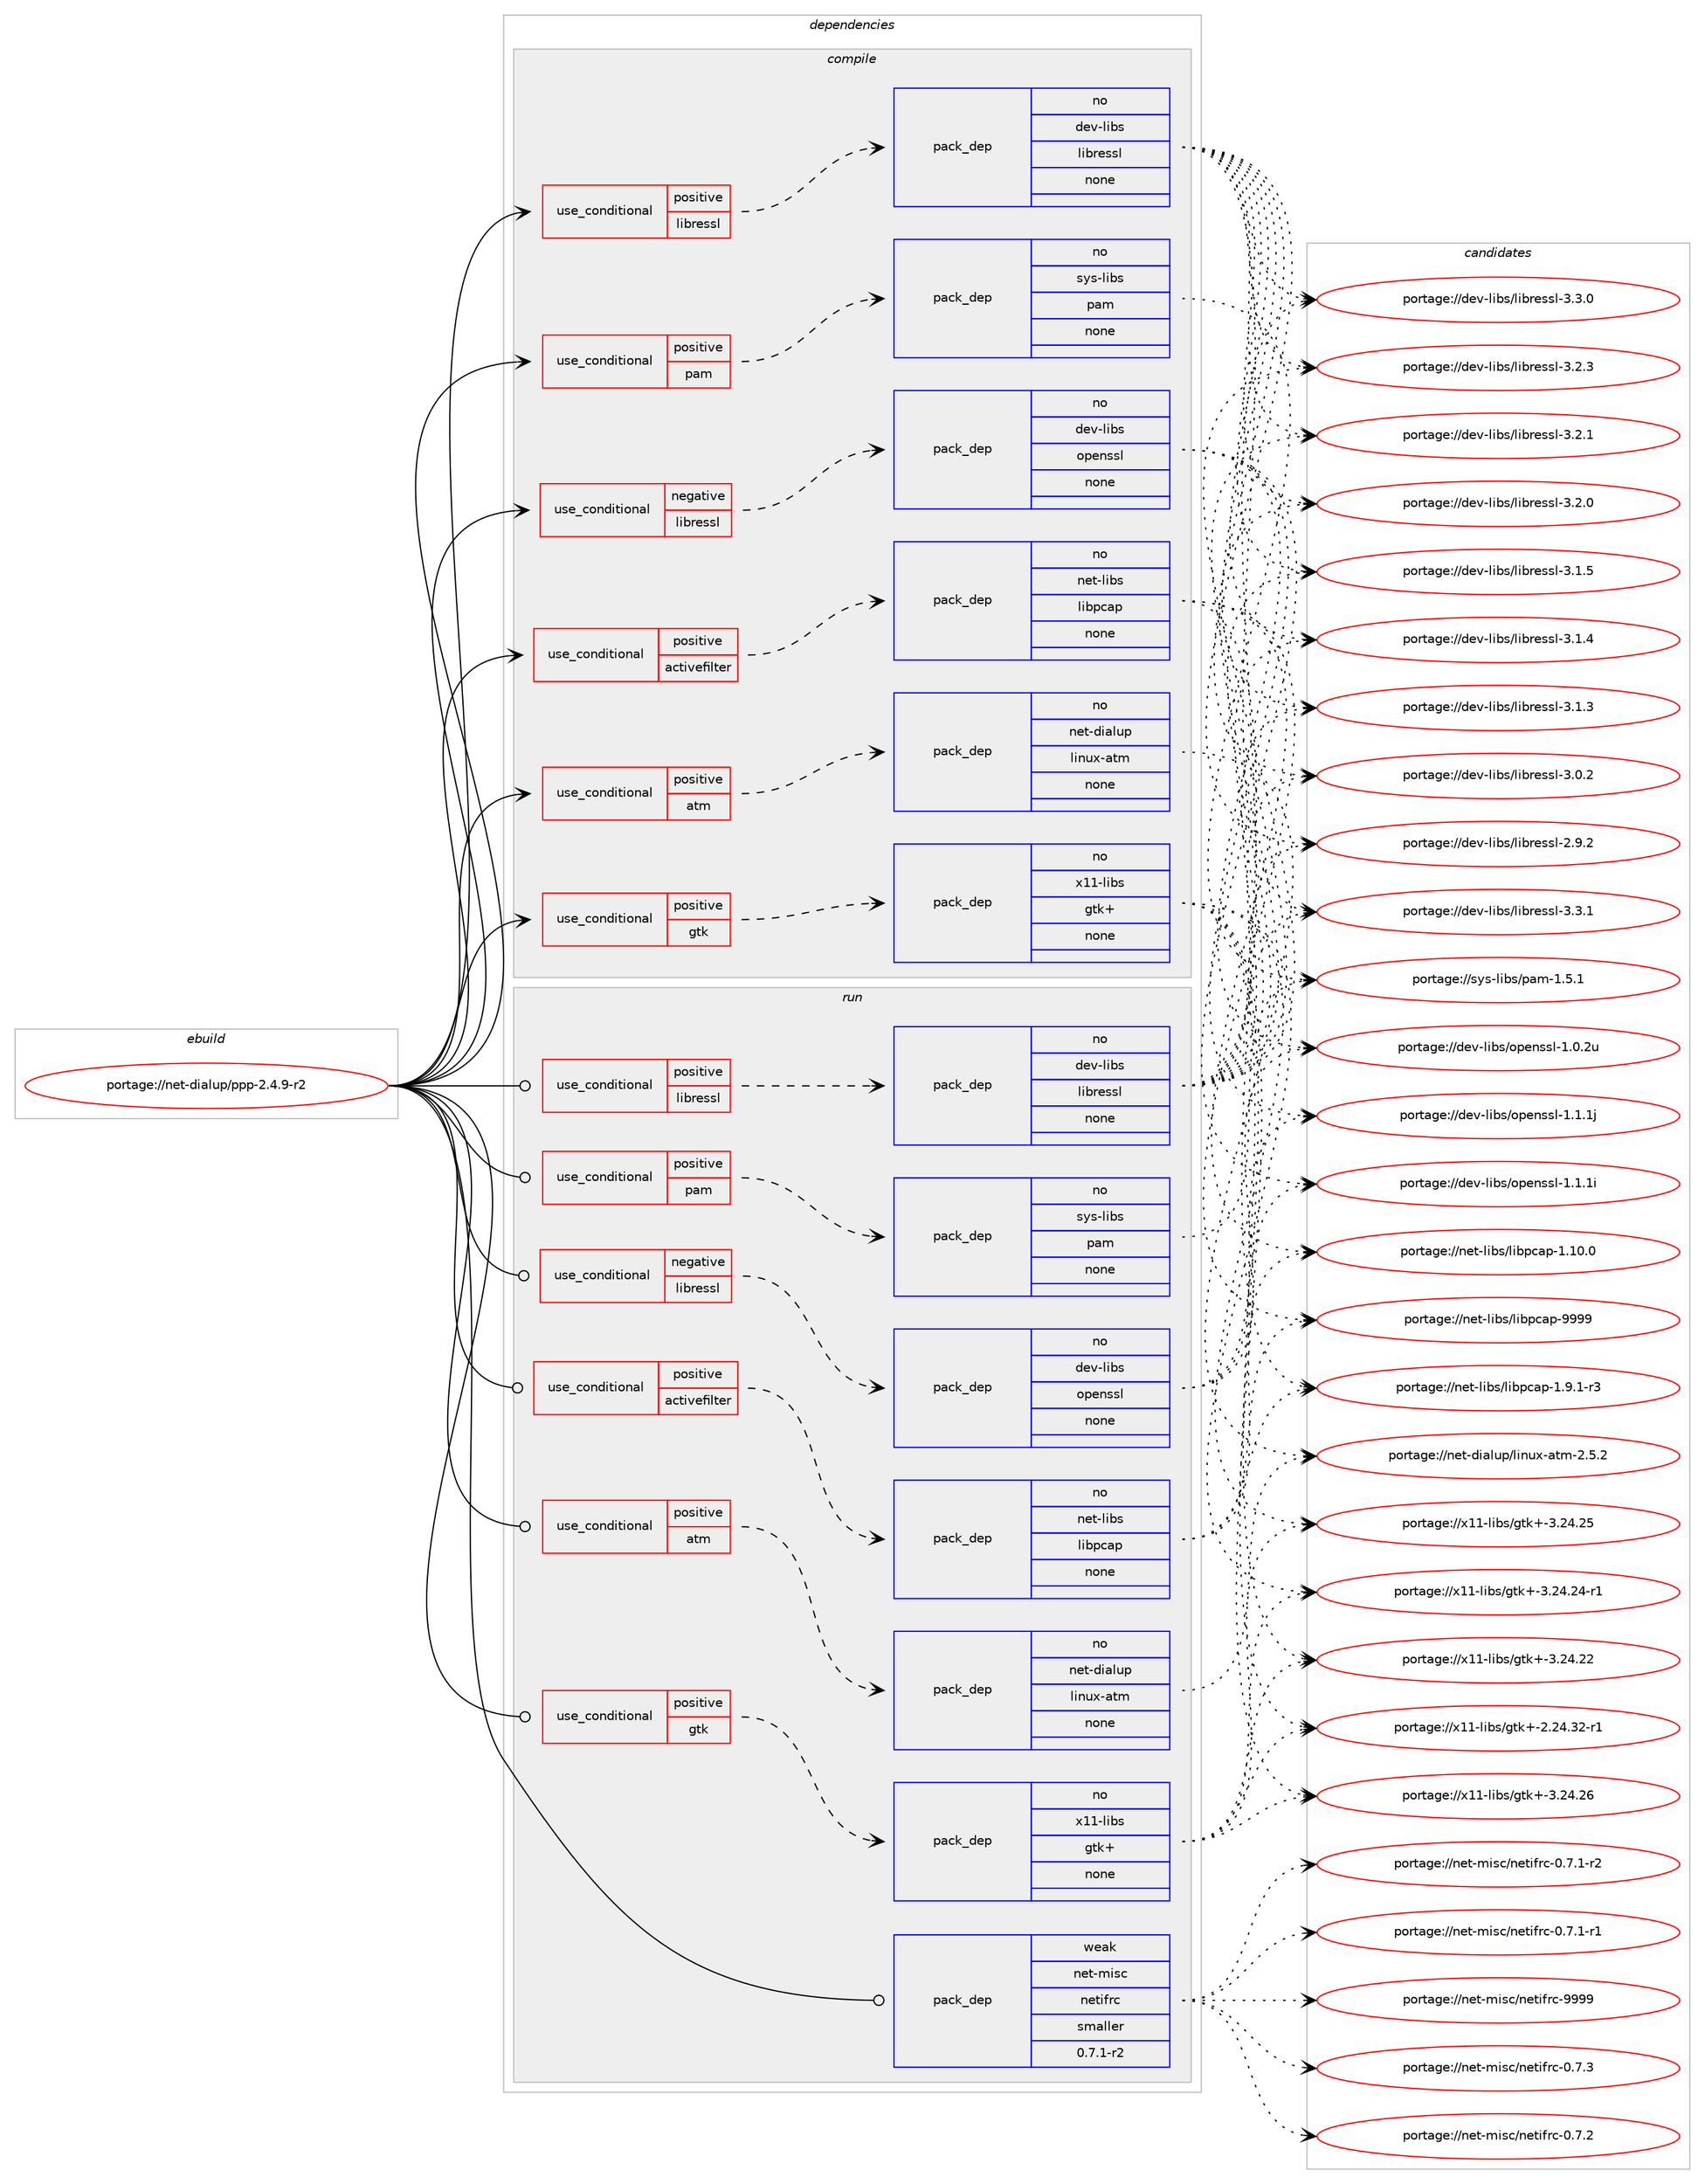 digraph prolog {

# *************
# Graph options
# *************

newrank=true;
concentrate=true;
compound=true;
graph [rankdir=LR,fontname=Helvetica,fontsize=10,ranksep=1.5];#, ranksep=2.5, nodesep=0.2];
edge  [arrowhead=vee];
node  [fontname=Helvetica,fontsize=10];

# **********
# The ebuild
# **********

subgraph cluster_leftcol {
color=gray;
rank=same;
label=<<i>ebuild</i>>;
id [label="portage://net-dialup/ppp-2.4.9-r2", color=red, width=4, href="../net-dialup/ppp-2.4.9-r2.svg"];
}

# ****************
# The dependencies
# ****************

subgraph cluster_midcol {
color=gray;
label=<<i>dependencies</i>>;
subgraph cluster_compile {
fillcolor="#eeeeee";
style=filled;
label=<<i>compile</i>>;
subgraph cond2743 {
dependency10214 [label=<<TABLE BORDER="0" CELLBORDER="1" CELLSPACING="0" CELLPADDING="4"><TR><TD ROWSPAN="3" CELLPADDING="10">use_conditional</TD></TR><TR><TD>negative</TD></TR><TR><TD>libressl</TD></TR></TABLE>>, shape=none, color=red];
subgraph pack7367 {
dependency10215 [label=<<TABLE BORDER="0" CELLBORDER="1" CELLSPACING="0" CELLPADDING="4" WIDTH="220"><TR><TD ROWSPAN="6" CELLPADDING="30">pack_dep</TD></TR><TR><TD WIDTH="110">no</TD></TR><TR><TD>dev-libs</TD></TR><TR><TD>openssl</TD></TR><TR><TD>none</TD></TR><TR><TD></TD></TR></TABLE>>, shape=none, color=blue];
}
dependency10214:e -> dependency10215:w [weight=20,style="dashed",arrowhead="vee"];
}
id:e -> dependency10214:w [weight=20,style="solid",arrowhead="vee"];
subgraph cond2744 {
dependency10216 [label=<<TABLE BORDER="0" CELLBORDER="1" CELLSPACING="0" CELLPADDING="4"><TR><TD ROWSPAN="3" CELLPADDING="10">use_conditional</TD></TR><TR><TD>positive</TD></TR><TR><TD>activefilter</TD></TR></TABLE>>, shape=none, color=red];
subgraph pack7368 {
dependency10217 [label=<<TABLE BORDER="0" CELLBORDER="1" CELLSPACING="0" CELLPADDING="4" WIDTH="220"><TR><TD ROWSPAN="6" CELLPADDING="30">pack_dep</TD></TR><TR><TD WIDTH="110">no</TD></TR><TR><TD>net-libs</TD></TR><TR><TD>libpcap</TD></TR><TR><TD>none</TD></TR><TR><TD></TD></TR></TABLE>>, shape=none, color=blue];
}
dependency10216:e -> dependency10217:w [weight=20,style="dashed",arrowhead="vee"];
}
id:e -> dependency10216:w [weight=20,style="solid",arrowhead="vee"];
subgraph cond2745 {
dependency10218 [label=<<TABLE BORDER="0" CELLBORDER="1" CELLSPACING="0" CELLPADDING="4"><TR><TD ROWSPAN="3" CELLPADDING="10">use_conditional</TD></TR><TR><TD>positive</TD></TR><TR><TD>atm</TD></TR></TABLE>>, shape=none, color=red];
subgraph pack7369 {
dependency10219 [label=<<TABLE BORDER="0" CELLBORDER="1" CELLSPACING="0" CELLPADDING="4" WIDTH="220"><TR><TD ROWSPAN="6" CELLPADDING="30">pack_dep</TD></TR><TR><TD WIDTH="110">no</TD></TR><TR><TD>net-dialup</TD></TR><TR><TD>linux-atm</TD></TR><TR><TD>none</TD></TR><TR><TD></TD></TR></TABLE>>, shape=none, color=blue];
}
dependency10218:e -> dependency10219:w [weight=20,style="dashed",arrowhead="vee"];
}
id:e -> dependency10218:w [weight=20,style="solid",arrowhead="vee"];
subgraph cond2746 {
dependency10220 [label=<<TABLE BORDER="0" CELLBORDER="1" CELLSPACING="0" CELLPADDING="4"><TR><TD ROWSPAN="3" CELLPADDING="10">use_conditional</TD></TR><TR><TD>positive</TD></TR><TR><TD>gtk</TD></TR></TABLE>>, shape=none, color=red];
subgraph pack7370 {
dependency10221 [label=<<TABLE BORDER="0" CELLBORDER="1" CELLSPACING="0" CELLPADDING="4" WIDTH="220"><TR><TD ROWSPAN="6" CELLPADDING="30">pack_dep</TD></TR><TR><TD WIDTH="110">no</TD></TR><TR><TD>x11-libs</TD></TR><TR><TD>gtk+</TD></TR><TR><TD>none</TD></TR><TR><TD></TD></TR></TABLE>>, shape=none, color=blue];
}
dependency10220:e -> dependency10221:w [weight=20,style="dashed",arrowhead="vee"];
}
id:e -> dependency10220:w [weight=20,style="solid",arrowhead="vee"];
subgraph cond2747 {
dependency10222 [label=<<TABLE BORDER="0" CELLBORDER="1" CELLSPACING="0" CELLPADDING="4"><TR><TD ROWSPAN="3" CELLPADDING="10">use_conditional</TD></TR><TR><TD>positive</TD></TR><TR><TD>libressl</TD></TR></TABLE>>, shape=none, color=red];
subgraph pack7371 {
dependency10223 [label=<<TABLE BORDER="0" CELLBORDER="1" CELLSPACING="0" CELLPADDING="4" WIDTH="220"><TR><TD ROWSPAN="6" CELLPADDING="30">pack_dep</TD></TR><TR><TD WIDTH="110">no</TD></TR><TR><TD>dev-libs</TD></TR><TR><TD>libressl</TD></TR><TR><TD>none</TD></TR><TR><TD></TD></TR></TABLE>>, shape=none, color=blue];
}
dependency10222:e -> dependency10223:w [weight=20,style="dashed",arrowhead="vee"];
}
id:e -> dependency10222:w [weight=20,style="solid",arrowhead="vee"];
subgraph cond2748 {
dependency10224 [label=<<TABLE BORDER="0" CELLBORDER="1" CELLSPACING="0" CELLPADDING="4"><TR><TD ROWSPAN="3" CELLPADDING="10">use_conditional</TD></TR><TR><TD>positive</TD></TR><TR><TD>pam</TD></TR></TABLE>>, shape=none, color=red];
subgraph pack7372 {
dependency10225 [label=<<TABLE BORDER="0" CELLBORDER="1" CELLSPACING="0" CELLPADDING="4" WIDTH="220"><TR><TD ROWSPAN="6" CELLPADDING="30">pack_dep</TD></TR><TR><TD WIDTH="110">no</TD></TR><TR><TD>sys-libs</TD></TR><TR><TD>pam</TD></TR><TR><TD>none</TD></TR><TR><TD></TD></TR></TABLE>>, shape=none, color=blue];
}
dependency10224:e -> dependency10225:w [weight=20,style="dashed",arrowhead="vee"];
}
id:e -> dependency10224:w [weight=20,style="solid",arrowhead="vee"];
}
subgraph cluster_compileandrun {
fillcolor="#eeeeee";
style=filled;
label=<<i>compile and run</i>>;
}
subgraph cluster_run {
fillcolor="#eeeeee";
style=filled;
label=<<i>run</i>>;
subgraph cond2749 {
dependency10226 [label=<<TABLE BORDER="0" CELLBORDER="1" CELLSPACING="0" CELLPADDING="4"><TR><TD ROWSPAN="3" CELLPADDING="10">use_conditional</TD></TR><TR><TD>negative</TD></TR><TR><TD>libressl</TD></TR></TABLE>>, shape=none, color=red];
subgraph pack7373 {
dependency10227 [label=<<TABLE BORDER="0" CELLBORDER="1" CELLSPACING="0" CELLPADDING="4" WIDTH="220"><TR><TD ROWSPAN="6" CELLPADDING="30">pack_dep</TD></TR><TR><TD WIDTH="110">no</TD></TR><TR><TD>dev-libs</TD></TR><TR><TD>openssl</TD></TR><TR><TD>none</TD></TR><TR><TD></TD></TR></TABLE>>, shape=none, color=blue];
}
dependency10226:e -> dependency10227:w [weight=20,style="dashed",arrowhead="vee"];
}
id:e -> dependency10226:w [weight=20,style="solid",arrowhead="odot"];
subgraph cond2750 {
dependency10228 [label=<<TABLE BORDER="0" CELLBORDER="1" CELLSPACING="0" CELLPADDING="4"><TR><TD ROWSPAN="3" CELLPADDING="10">use_conditional</TD></TR><TR><TD>positive</TD></TR><TR><TD>activefilter</TD></TR></TABLE>>, shape=none, color=red];
subgraph pack7374 {
dependency10229 [label=<<TABLE BORDER="0" CELLBORDER="1" CELLSPACING="0" CELLPADDING="4" WIDTH="220"><TR><TD ROWSPAN="6" CELLPADDING="30">pack_dep</TD></TR><TR><TD WIDTH="110">no</TD></TR><TR><TD>net-libs</TD></TR><TR><TD>libpcap</TD></TR><TR><TD>none</TD></TR><TR><TD></TD></TR></TABLE>>, shape=none, color=blue];
}
dependency10228:e -> dependency10229:w [weight=20,style="dashed",arrowhead="vee"];
}
id:e -> dependency10228:w [weight=20,style="solid",arrowhead="odot"];
subgraph cond2751 {
dependency10230 [label=<<TABLE BORDER="0" CELLBORDER="1" CELLSPACING="0" CELLPADDING="4"><TR><TD ROWSPAN="3" CELLPADDING="10">use_conditional</TD></TR><TR><TD>positive</TD></TR><TR><TD>atm</TD></TR></TABLE>>, shape=none, color=red];
subgraph pack7375 {
dependency10231 [label=<<TABLE BORDER="0" CELLBORDER="1" CELLSPACING="0" CELLPADDING="4" WIDTH="220"><TR><TD ROWSPAN="6" CELLPADDING="30">pack_dep</TD></TR><TR><TD WIDTH="110">no</TD></TR><TR><TD>net-dialup</TD></TR><TR><TD>linux-atm</TD></TR><TR><TD>none</TD></TR><TR><TD></TD></TR></TABLE>>, shape=none, color=blue];
}
dependency10230:e -> dependency10231:w [weight=20,style="dashed",arrowhead="vee"];
}
id:e -> dependency10230:w [weight=20,style="solid",arrowhead="odot"];
subgraph cond2752 {
dependency10232 [label=<<TABLE BORDER="0" CELLBORDER="1" CELLSPACING="0" CELLPADDING="4"><TR><TD ROWSPAN="3" CELLPADDING="10">use_conditional</TD></TR><TR><TD>positive</TD></TR><TR><TD>gtk</TD></TR></TABLE>>, shape=none, color=red];
subgraph pack7376 {
dependency10233 [label=<<TABLE BORDER="0" CELLBORDER="1" CELLSPACING="0" CELLPADDING="4" WIDTH="220"><TR><TD ROWSPAN="6" CELLPADDING="30">pack_dep</TD></TR><TR><TD WIDTH="110">no</TD></TR><TR><TD>x11-libs</TD></TR><TR><TD>gtk+</TD></TR><TR><TD>none</TD></TR><TR><TD></TD></TR></TABLE>>, shape=none, color=blue];
}
dependency10232:e -> dependency10233:w [weight=20,style="dashed",arrowhead="vee"];
}
id:e -> dependency10232:w [weight=20,style="solid",arrowhead="odot"];
subgraph cond2753 {
dependency10234 [label=<<TABLE BORDER="0" CELLBORDER="1" CELLSPACING="0" CELLPADDING="4"><TR><TD ROWSPAN="3" CELLPADDING="10">use_conditional</TD></TR><TR><TD>positive</TD></TR><TR><TD>libressl</TD></TR></TABLE>>, shape=none, color=red];
subgraph pack7377 {
dependency10235 [label=<<TABLE BORDER="0" CELLBORDER="1" CELLSPACING="0" CELLPADDING="4" WIDTH="220"><TR><TD ROWSPAN="6" CELLPADDING="30">pack_dep</TD></TR><TR><TD WIDTH="110">no</TD></TR><TR><TD>dev-libs</TD></TR><TR><TD>libressl</TD></TR><TR><TD>none</TD></TR><TR><TD></TD></TR></TABLE>>, shape=none, color=blue];
}
dependency10234:e -> dependency10235:w [weight=20,style="dashed",arrowhead="vee"];
}
id:e -> dependency10234:w [weight=20,style="solid",arrowhead="odot"];
subgraph cond2754 {
dependency10236 [label=<<TABLE BORDER="0" CELLBORDER="1" CELLSPACING="0" CELLPADDING="4"><TR><TD ROWSPAN="3" CELLPADDING="10">use_conditional</TD></TR><TR><TD>positive</TD></TR><TR><TD>pam</TD></TR></TABLE>>, shape=none, color=red];
subgraph pack7378 {
dependency10237 [label=<<TABLE BORDER="0" CELLBORDER="1" CELLSPACING="0" CELLPADDING="4" WIDTH="220"><TR><TD ROWSPAN="6" CELLPADDING="30">pack_dep</TD></TR><TR><TD WIDTH="110">no</TD></TR><TR><TD>sys-libs</TD></TR><TR><TD>pam</TD></TR><TR><TD>none</TD></TR><TR><TD></TD></TR></TABLE>>, shape=none, color=blue];
}
dependency10236:e -> dependency10237:w [weight=20,style="dashed",arrowhead="vee"];
}
id:e -> dependency10236:w [weight=20,style="solid",arrowhead="odot"];
subgraph pack7379 {
dependency10238 [label=<<TABLE BORDER="0" CELLBORDER="1" CELLSPACING="0" CELLPADDING="4" WIDTH="220"><TR><TD ROWSPAN="6" CELLPADDING="30">pack_dep</TD></TR><TR><TD WIDTH="110">weak</TD></TR><TR><TD>net-misc</TD></TR><TR><TD>netifrc</TD></TR><TR><TD>smaller</TD></TR><TR><TD>0.7.1-r2</TD></TR></TABLE>>, shape=none, color=blue];
}
id:e -> dependency10238:w [weight=20,style="solid",arrowhead="odot"];
}
}

# **************
# The candidates
# **************

subgraph cluster_choices {
rank=same;
color=gray;
label=<<i>candidates</i>>;

subgraph choice7367 {
color=black;
nodesep=1;
choice100101118451081059811547111112101110115115108454946494649106 [label="portage://dev-libs/openssl-1.1.1j", color=red, width=4,href="../dev-libs/openssl-1.1.1j.svg"];
choice100101118451081059811547111112101110115115108454946494649105 [label="portage://dev-libs/openssl-1.1.1i", color=red, width=4,href="../dev-libs/openssl-1.1.1i.svg"];
choice100101118451081059811547111112101110115115108454946484650117 [label="portage://dev-libs/openssl-1.0.2u", color=red, width=4,href="../dev-libs/openssl-1.0.2u.svg"];
dependency10215:e -> choice100101118451081059811547111112101110115115108454946494649106:w [style=dotted,weight="100"];
dependency10215:e -> choice100101118451081059811547111112101110115115108454946494649105:w [style=dotted,weight="100"];
dependency10215:e -> choice100101118451081059811547111112101110115115108454946484650117:w [style=dotted,weight="100"];
}
subgraph choice7368 {
color=black;
nodesep=1;
choice1101011164510810598115471081059811299971124557575757 [label="portage://net-libs/libpcap-9999", color=red, width=4,href="../net-libs/libpcap-9999.svg"];
choice1101011164510810598115471081059811299971124549465746494511451 [label="portage://net-libs/libpcap-1.9.1-r3", color=red, width=4,href="../net-libs/libpcap-1.9.1-r3.svg"];
choice11010111645108105981154710810598112999711245494649484648 [label="portage://net-libs/libpcap-1.10.0", color=red, width=4,href="../net-libs/libpcap-1.10.0.svg"];
dependency10217:e -> choice1101011164510810598115471081059811299971124557575757:w [style=dotted,weight="100"];
dependency10217:e -> choice1101011164510810598115471081059811299971124549465746494511451:w [style=dotted,weight="100"];
dependency10217:e -> choice11010111645108105981154710810598112999711245494649484648:w [style=dotted,weight="100"];
}
subgraph choice7369 {
color=black;
nodesep=1;
choice1101011164510010597108117112471081051101171204597116109455046534650 [label="portage://net-dialup/linux-atm-2.5.2", color=red, width=4,href="../net-dialup/linux-atm-2.5.2.svg"];
dependency10219:e -> choice1101011164510010597108117112471081051101171204597116109455046534650:w [style=dotted,weight="100"];
}
subgraph choice7370 {
color=black;
nodesep=1;
choice1204949451081059811547103116107434551465052465054 [label="portage://x11-libs/gtk+-3.24.26", color=red, width=4,href="../x11-libs/gtk+-3.24.26.svg"];
choice1204949451081059811547103116107434551465052465053 [label="portage://x11-libs/gtk+-3.24.25", color=red, width=4,href="../x11-libs/gtk+-3.24.25.svg"];
choice12049494510810598115471031161074345514650524650524511449 [label="portage://x11-libs/gtk+-3.24.24-r1", color=red, width=4,href="../x11-libs/gtk+-3.24.24-r1.svg"];
choice1204949451081059811547103116107434551465052465050 [label="portage://x11-libs/gtk+-3.24.22", color=red, width=4,href="../x11-libs/gtk+-3.24.22.svg"];
choice12049494510810598115471031161074345504650524651504511449 [label="portage://x11-libs/gtk+-2.24.32-r1", color=red, width=4,href="../x11-libs/gtk+-2.24.32-r1.svg"];
dependency10221:e -> choice1204949451081059811547103116107434551465052465054:w [style=dotted,weight="100"];
dependency10221:e -> choice1204949451081059811547103116107434551465052465053:w [style=dotted,weight="100"];
dependency10221:e -> choice12049494510810598115471031161074345514650524650524511449:w [style=dotted,weight="100"];
dependency10221:e -> choice1204949451081059811547103116107434551465052465050:w [style=dotted,weight="100"];
dependency10221:e -> choice12049494510810598115471031161074345504650524651504511449:w [style=dotted,weight="100"];
}
subgraph choice7371 {
color=black;
nodesep=1;
choice10010111845108105981154710810598114101115115108455146514649 [label="portage://dev-libs/libressl-3.3.1", color=red, width=4,href="../dev-libs/libressl-3.3.1.svg"];
choice10010111845108105981154710810598114101115115108455146514648 [label="portage://dev-libs/libressl-3.3.0", color=red, width=4,href="../dev-libs/libressl-3.3.0.svg"];
choice10010111845108105981154710810598114101115115108455146504651 [label="portage://dev-libs/libressl-3.2.3", color=red, width=4,href="../dev-libs/libressl-3.2.3.svg"];
choice10010111845108105981154710810598114101115115108455146504649 [label="portage://dev-libs/libressl-3.2.1", color=red, width=4,href="../dev-libs/libressl-3.2.1.svg"];
choice10010111845108105981154710810598114101115115108455146504648 [label="portage://dev-libs/libressl-3.2.0", color=red, width=4,href="../dev-libs/libressl-3.2.0.svg"];
choice10010111845108105981154710810598114101115115108455146494653 [label="portage://dev-libs/libressl-3.1.5", color=red, width=4,href="../dev-libs/libressl-3.1.5.svg"];
choice10010111845108105981154710810598114101115115108455146494652 [label="portage://dev-libs/libressl-3.1.4", color=red, width=4,href="../dev-libs/libressl-3.1.4.svg"];
choice10010111845108105981154710810598114101115115108455146494651 [label="portage://dev-libs/libressl-3.1.3", color=red, width=4,href="../dev-libs/libressl-3.1.3.svg"];
choice10010111845108105981154710810598114101115115108455146484650 [label="portage://dev-libs/libressl-3.0.2", color=red, width=4,href="../dev-libs/libressl-3.0.2.svg"];
choice10010111845108105981154710810598114101115115108455046574650 [label="portage://dev-libs/libressl-2.9.2", color=red, width=4,href="../dev-libs/libressl-2.9.2.svg"];
dependency10223:e -> choice10010111845108105981154710810598114101115115108455146514649:w [style=dotted,weight="100"];
dependency10223:e -> choice10010111845108105981154710810598114101115115108455146514648:w [style=dotted,weight="100"];
dependency10223:e -> choice10010111845108105981154710810598114101115115108455146504651:w [style=dotted,weight="100"];
dependency10223:e -> choice10010111845108105981154710810598114101115115108455146504649:w [style=dotted,weight="100"];
dependency10223:e -> choice10010111845108105981154710810598114101115115108455146504648:w [style=dotted,weight="100"];
dependency10223:e -> choice10010111845108105981154710810598114101115115108455146494653:w [style=dotted,weight="100"];
dependency10223:e -> choice10010111845108105981154710810598114101115115108455146494652:w [style=dotted,weight="100"];
dependency10223:e -> choice10010111845108105981154710810598114101115115108455146494651:w [style=dotted,weight="100"];
dependency10223:e -> choice10010111845108105981154710810598114101115115108455146484650:w [style=dotted,weight="100"];
dependency10223:e -> choice10010111845108105981154710810598114101115115108455046574650:w [style=dotted,weight="100"];
}
subgraph choice7372 {
color=black;
nodesep=1;
choice11512111545108105981154711297109454946534649 [label="portage://sys-libs/pam-1.5.1", color=red, width=4,href="../sys-libs/pam-1.5.1.svg"];
dependency10225:e -> choice11512111545108105981154711297109454946534649:w [style=dotted,weight="100"];
}
subgraph choice7373 {
color=black;
nodesep=1;
choice100101118451081059811547111112101110115115108454946494649106 [label="portage://dev-libs/openssl-1.1.1j", color=red, width=4,href="../dev-libs/openssl-1.1.1j.svg"];
choice100101118451081059811547111112101110115115108454946494649105 [label="portage://dev-libs/openssl-1.1.1i", color=red, width=4,href="../dev-libs/openssl-1.1.1i.svg"];
choice100101118451081059811547111112101110115115108454946484650117 [label="portage://dev-libs/openssl-1.0.2u", color=red, width=4,href="../dev-libs/openssl-1.0.2u.svg"];
dependency10227:e -> choice100101118451081059811547111112101110115115108454946494649106:w [style=dotted,weight="100"];
dependency10227:e -> choice100101118451081059811547111112101110115115108454946494649105:w [style=dotted,weight="100"];
dependency10227:e -> choice100101118451081059811547111112101110115115108454946484650117:w [style=dotted,weight="100"];
}
subgraph choice7374 {
color=black;
nodesep=1;
choice1101011164510810598115471081059811299971124557575757 [label="portage://net-libs/libpcap-9999", color=red, width=4,href="../net-libs/libpcap-9999.svg"];
choice1101011164510810598115471081059811299971124549465746494511451 [label="portage://net-libs/libpcap-1.9.1-r3", color=red, width=4,href="../net-libs/libpcap-1.9.1-r3.svg"];
choice11010111645108105981154710810598112999711245494649484648 [label="portage://net-libs/libpcap-1.10.0", color=red, width=4,href="../net-libs/libpcap-1.10.0.svg"];
dependency10229:e -> choice1101011164510810598115471081059811299971124557575757:w [style=dotted,weight="100"];
dependency10229:e -> choice1101011164510810598115471081059811299971124549465746494511451:w [style=dotted,weight="100"];
dependency10229:e -> choice11010111645108105981154710810598112999711245494649484648:w [style=dotted,weight="100"];
}
subgraph choice7375 {
color=black;
nodesep=1;
choice1101011164510010597108117112471081051101171204597116109455046534650 [label="portage://net-dialup/linux-atm-2.5.2", color=red, width=4,href="../net-dialup/linux-atm-2.5.2.svg"];
dependency10231:e -> choice1101011164510010597108117112471081051101171204597116109455046534650:w [style=dotted,weight="100"];
}
subgraph choice7376 {
color=black;
nodesep=1;
choice1204949451081059811547103116107434551465052465054 [label="portage://x11-libs/gtk+-3.24.26", color=red, width=4,href="../x11-libs/gtk+-3.24.26.svg"];
choice1204949451081059811547103116107434551465052465053 [label="portage://x11-libs/gtk+-3.24.25", color=red, width=4,href="../x11-libs/gtk+-3.24.25.svg"];
choice12049494510810598115471031161074345514650524650524511449 [label="portage://x11-libs/gtk+-3.24.24-r1", color=red, width=4,href="../x11-libs/gtk+-3.24.24-r1.svg"];
choice1204949451081059811547103116107434551465052465050 [label="portage://x11-libs/gtk+-3.24.22", color=red, width=4,href="../x11-libs/gtk+-3.24.22.svg"];
choice12049494510810598115471031161074345504650524651504511449 [label="portage://x11-libs/gtk+-2.24.32-r1", color=red, width=4,href="../x11-libs/gtk+-2.24.32-r1.svg"];
dependency10233:e -> choice1204949451081059811547103116107434551465052465054:w [style=dotted,weight="100"];
dependency10233:e -> choice1204949451081059811547103116107434551465052465053:w [style=dotted,weight="100"];
dependency10233:e -> choice12049494510810598115471031161074345514650524650524511449:w [style=dotted,weight="100"];
dependency10233:e -> choice1204949451081059811547103116107434551465052465050:w [style=dotted,weight="100"];
dependency10233:e -> choice12049494510810598115471031161074345504650524651504511449:w [style=dotted,weight="100"];
}
subgraph choice7377 {
color=black;
nodesep=1;
choice10010111845108105981154710810598114101115115108455146514649 [label="portage://dev-libs/libressl-3.3.1", color=red, width=4,href="../dev-libs/libressl-3.3.1.svg"];
choice10010111845108105981154710810598114101115115108455146514648 [label="portage://dev-libs/libressl-3.3.0", color=red, width=4,href="../dev-libs/libressl-3.3.0.svg"];
choice10010111845108105981154710810598114101115115108455146504651 [label="portage://dev-libs/libressl-3.2.3", color=red, width=4,href="../dev-libs/libressl-3.2.3.svg"];
choice10010111845108105981154710810598114101115115108455146504649 [label="portage://dev-libs/libressl-3.2.1", color=red, width=4,href="../dev-libs/libressl-3.2.1.svg"];
choice10010111845108105981154710810598114101115115108455146504648 [label="portage://dev-libs/libressl-3.2.0", color=red, width=4,href="../dev-libs/libressl-3.2.0.svg"];
choice10010111845108105981154710810598114101115115108455146494653 [label="portage://dev-libs/libressl-3.1.5", color=red, width=4,href="../dev-libs/libressl-3.1.5.svg"];
choice10010111845108105981154710810598114101115115108455146494652 [label="portage://dev-libs/libressl-3.1.4", color=red, width=4,href="../dev-libs/libressl-3.1.4.svg"];
choice10010111845108105981154710810598114101115115108455146494651 [label="portage://dev-libs/libressl-3.1.3", color=red, width=4,href="../dev-libs/libressl-3.1.3.svg"];
choice10010111845108105981154710810598114101115115108455146484650 [label="portage://dev-libs/libressl-3.0.2", color=red, width=4,href="../dev-libs/libressl-3.0.2.svg"];
choice10010111845108105981154710810598114101115115108455046574650 [label="portage://dev-libs/libressl-2.9.2", color=red, width=4,href="../dev-libs/libressl-2.9.2.svg"];
dependency10235:e -> choice10010111845108105981154710810598114101115115108455146514649:w [style=dotted,weight="100"];
dependency10235:e -> choice10010111845108105981154710810598114101115115108455146514648:w [style=dotted,weight="100"];
dependency10235:e -> choice10010111845108105981154710810598114101115115108455146504651:w [style=dotted,weight="100"];
dependency10235:e -> choice10010111845108105981154710810598114101115115108455146504649:w [style=dotted,weight="100"];
dependency10235:e -> choice10010111845108105981154710810598114101115115108455146504648:w [style=dotted,weight="100"];
dependency10235:e -> choice10010111845108105981154710810598114101115115108455146494653:w [style=dotted,weight="100"];
dependency10235:e -> choice10010111845108105981154710810598114101115115108455146494652:w [style=dotted,weight="100"];
dependency10235:e -> choice10010111845108105981154710810598114101115115108455146494651:w [style=dotted,weight="100"];
dependency10235:e -> choice10010111845108105981154710810598114101115115108455146484650:w [style=dotted,weight="100"];
dependency10235:e -> choice10010111845108105981154710810598114101115115108455046574650:w [style=dotted,weight="100"];
}
subgraph choice7378 {
color=black;
nodesep=1;
choice11512111545108105981154711297109454946534649 [label="portage://sys-libs/pam-1.5.1", color=red, width=4,href="../sys-libs/pam-1.5.1.svg"];
dependency10237:e -> choice11512111545108105981154711297109454946534649:w [style=dotted,weight="100"];
}
subgraph choice7379 {
color=black;
nodesep=1;
choice110101116451091051159947110101116105102114994557575757 [label="portage://net-misc/netifrc-9999", color=red, width=4,href="../net-misc/netifrc-9999.svg"];
choice11010111645109105115994711010111610510211499454846554651 [label="portage://net-misc/netifrc-0.7.3", color=red, width=4,href="../net-misc/netifrc-0.7.3.svg"];
choice11010111645109105115994711010111610510211499454846554650 [label="portage://net-misc/netifrc-0.7.2", color=red, width=4,href="../net-misc/netifrc-0.7.2.svg"];
choice110101116451091051159947110101116105102114994548465546494511450 [label="portage://net-misc/netifrc-0.7.1-r2", color=red, width=4,href="../net-misc/netifrc-0.7.1-r2.svg"];
choice110101116451091051159947110101116105102114994548465546494511449 [label="portage://net-misc/netifrc-0.7.1-r1", color=red, width=4,href="../net-misc/netifrc-0.7.1-r1.svg"];
dependency10238:e -> choice110101116451091051159947110101116105102114994557575757:w [style=dotted,weight="100"];
dependency10238:e -> choice11010111645109105115994711010111610510211499454846554651:w [style=dotted,weight="100"];
dependency10238:e -> choice11010111645109105115994711010111610510211499454846554650:w [style=dotted,weight="100"];
dependency10238:e -> choice110101116451091051159947110101116105102114994548465546494511450:w [style=dotted,weight="100"];
dependency10238:e -> choice110101116451091051159947110101116105102114994548465546494511449:w [style=dotted,weight="100"];
}
}

}
